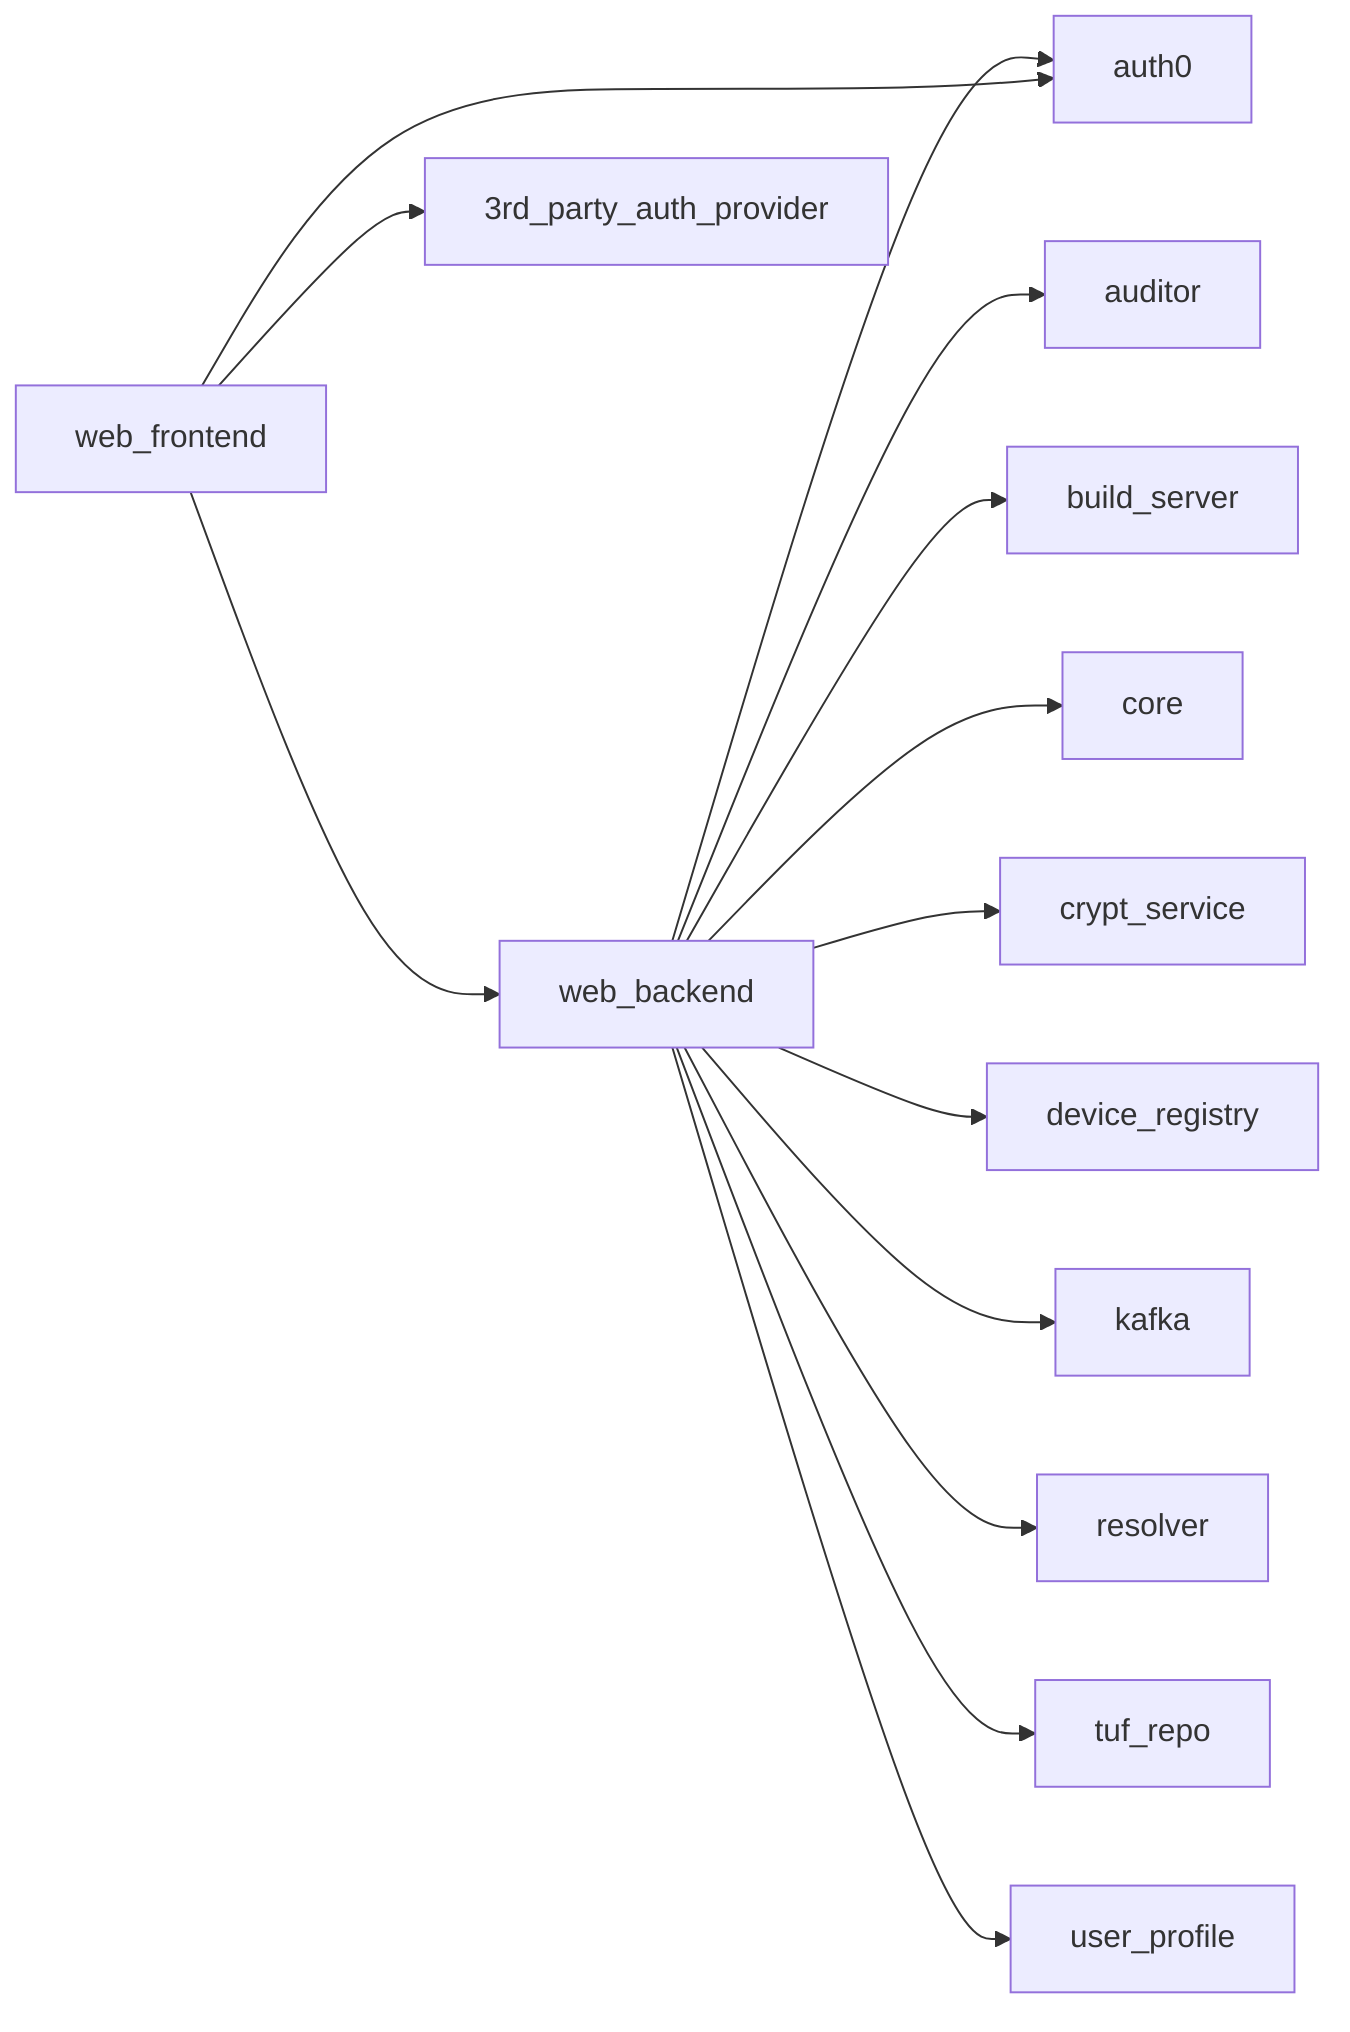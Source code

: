 %% Ensure when adding entities here they match what's defined in the internal-docs repo
graph LR

web_backend --> auditor
web_backend --> auth0
web_backend --> build_server
web_backend --> core
web_backend --> crypt_service
web_backend --> device_registry
web_backend --> kafka
web_backend --> resolver
web_backend --> tuf_repo
web_backend --> user_profile

web_frontend --> auth0
web_frontend --> 3rd_party_auth_provider
web_frontend --> web_backend